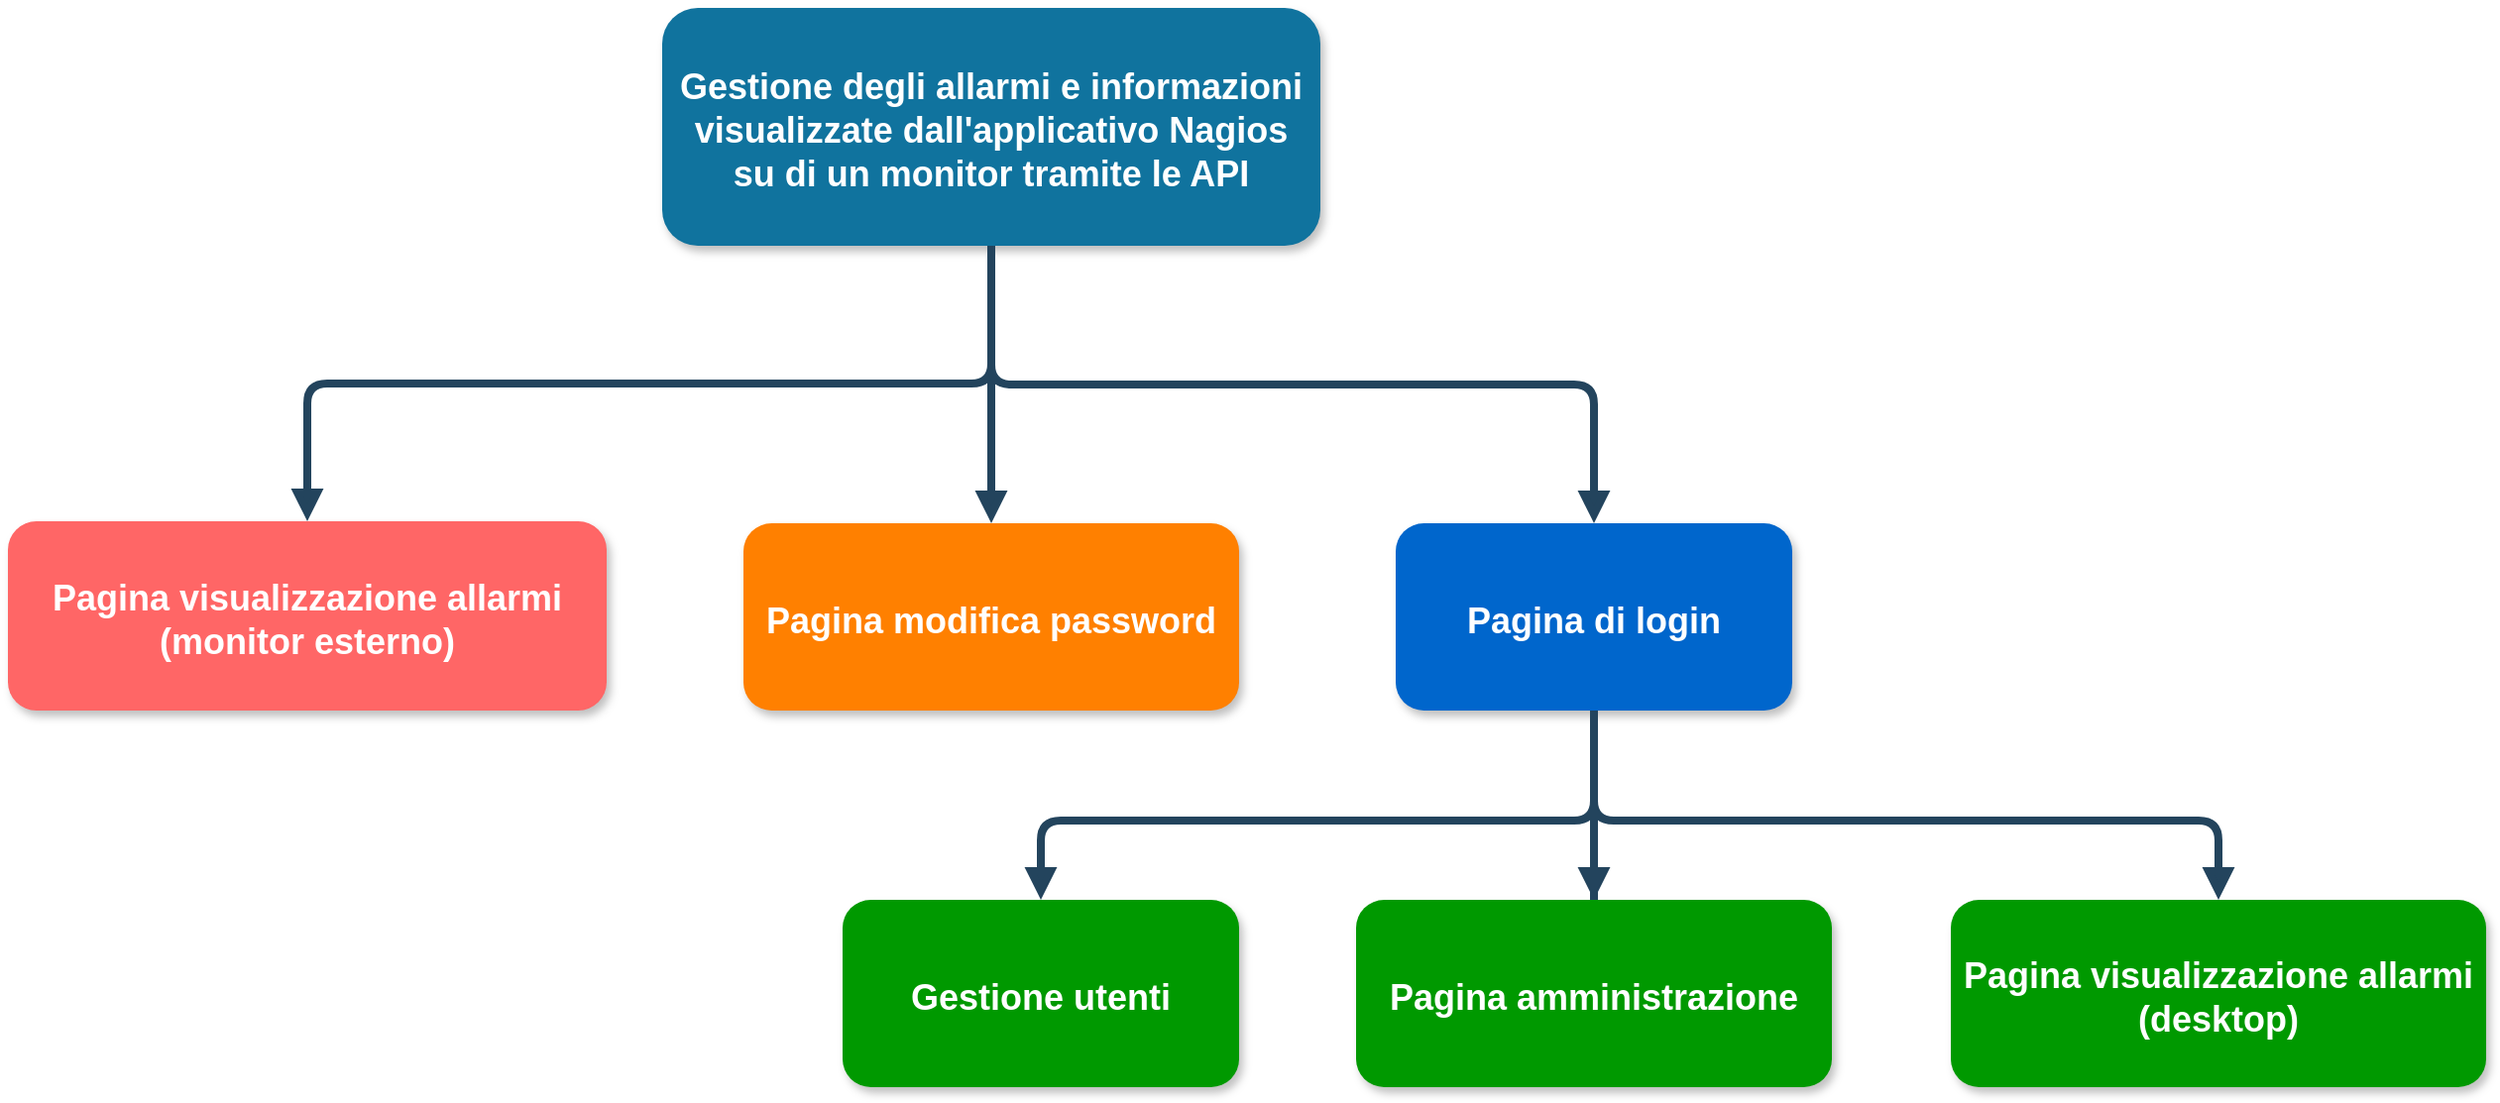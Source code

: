 <mxfile version="14.6.10" type="device"><diagram name="Page-1" id="97916047-d0de-89f5-080d-49f4d83e522f"><mxGraphModel dx="2031" dy="1089" grid="1" gridSize="10" guides="1" tooltips="1" connect="1" arrows="1" fold="1" page="1" pageScale="1.5" pageWidth="1169" pageHeight="827" background="#ffffff" math="0" shadow="0"><root><mxCell id="0"/><mxCell id="1" parent="0"/><mxCell id="3" value="Gestione degli allarmi e informazioni&#10;visualizzate dall'applicativo Nagios&#10;su di un monitor tramite le API" style="rounded=1;fillColor=#10739E;strokeColor=none;shadow=1;gradientColor=none;fontStyle=1;fontColor=#FFFFFF;fontSize=18;" parent="1" vertex="1"><mxGeometry x="630" y="80" width="332" height="120" as="geometry"/></mxCell><mxCell id="4" value="Pagina visualizzazione allarmi &#10;(monitor esterno)" style="rounded=1;strokeColor=none;shadow=1;gradientColor=none;fontStyle=1;fontColor=#FFFFFF;fontSize=18;fillColor=#FF6666;" parent="1" vertex="1"><mxGeometry x="300" y="339" width="302" height="95.5" as="geometry"/></mxCell><mxCell id="5" value="Pagina modifica password" style="rounded=1;strokeColor=none;shadow=1;gradientColor=none;fontStyle=1;fontColor=#FFFFFF;fontSize=18;fillColor=#FF8000;" parent="1" vertex="1"><mxGeometry x="671" y="340" width="250" height="94.5" as="geometry"/></mxCell><mxCell id="6" value="Pagina di login" style="rounded=1;strokeColor=none;shadow=1;gradientColor=none;fontStyle=1;fontColor=#FFFFFF;fontSize=18;fillColor=#0066CC;" parent="1" vertex="1"><mxGeometry x="1000" y="340" width="200" height="94.5" as="geometry"/></mxCell><mxCell id="30" value="" style="edgeStyle=elbowEdgeStyle;elbow=vertical;strokeWidth=4;endArrow=block;endFill=1;fontStyle=1;strokeColor=#23445D;" parent="1" source="3" target="5" edge="1"><mxGeometry x="22" y="165.5" width="100" height="100" as="geometry"><mxPoint x="22" y="265.5" as="sourcePoint"/><mxPoint x="122" y="165.5" as="targetPoint"/></mxGeometry></mxCell><mxCell id="31" value="" style="edgeStyle=elbowEdgeStyle;elbow=vertical;strokeWidth=4;endArrow=block;endFill=1;fontStyle=1;strokeColor=#23445D;" parent="1" source="3" target="4" edge="1"><mxGeometry x="22" y="165.5" width="100" height="100" as="geometry"><mxPoint x="22" y="265.5" as="sourcePoint"/><mxPoint x="122" y="165.5" as="targetPoint"/></mxGeometry></mxCell><mxCell id="32" value="" style="edgeStyle=elbowEdgeStyle;elbow=vertical;strokeWidth=4;endArrow=block;endFill=1;fontStyle=1;strokeColor=#23445D;" parent="1" source="3" target="6" edge="1"><mxGeometry x="22" y="165.5" width="100" height="100" as="geometry"><mxPoint x="22" y="265.5" as="sourcePoint"/><mxPoint x="122" y="165.5" as="targetPoint"/></mxGeometry></mxCell><mxCell id="34" value="" style="edgeStyle=elbowEdgeStyle;elbow=vertical;strokeWidth=4;endArrow=block;endFill=1;fontStyle=1;strokeColor=#23445D;exitX=0.5;exitY=1;exitDx=0;exitDy=0;entryX=0.5;entryY=0;entryDx=0;entryDy=0;" parent="1" source="6" target="1Tppol_X-rRVXTTG2Ylp-55" edge="1"><mxGeometry x="22" y="165.5" width="100" height="100" as="geometry"><mxPoint x="22" y="265.5" as="sourcePoint"/><mxPoint x="970" y="710" as="targetPoint"/><Array as="points"><mxPoint x="980" y="490"/><mxPoint x="980" y="670"/><mxPoint x="1010" y="650"/><mxPoint x="1090" y="610"/><mxPoint x="1070" y="700"/><mxPoint x="1100" y="690"/><mxPoint x="690" y="700"/><mxPoint x="552" y="555.5"/></Array></mxGeometry></mxCell><mxCell id="1Tppol_X-rRVXTTG2Ylp-55" value="Gestione utenti" style="rounded=1;strokeColor=none;shadow=1;gradientColor=none;fontStyle=1;fontColor=#FFFFFF;fontSize=18;fillColor=#009900;" vertex="1" parent="1"><mxGeometry x="721" y="530" width="200" height="94.5" as="geometry"/></mxCell><mxCell id="1Tppol_X-rRVXTTG2Ylp-57" value="Pagina visualizzazione allarmi&#10;(desktop)" style="rounded=1;strokeColor=none;shadow=1;gradientColor=none;fontStyle=1;fontColor=#FFFFFF;fontSize=18;fillColor=#009900;" vertex="1" parent="1"><mxGeometry x="1280" y="530" width="270" height="94.5" as="geometry"/></mxCell><mxCell id="1Tppol_X-rRVXTTG2Ylp-58" value="" style="edgeStyle=elbowEdgeStyle;elbow=vertical;strokeWidth=4;endArrow=block;endFill=1;fontStyle=1;strokeColor=#23445D;exitX=0.5;exitY=1;exitDx=0;exitDy=0;entryX=0.5;entryY=0;entryDx=0;entryDy=0;" edge="1" parent="1" source="6" target="1Tppol_X-rRVXTTG2Ylp-56"><mxGeometry x="466" y="545.5" width="100" height="100" as="geometry"><mxPoint x="1240" y="580" as="sourcePoint"/><mxPoint x="1240" y="835.5" as="targetPoint"/></mxGeometry></mxCell><mxCell id="1Tppol_X-rRVXTTG2Ylp-59" value="" style="edgeStyle=elbowEdgeStyle;elbow=vertical;strokeWidth=4;endArrow=block;endFill=1;fontStyle=1;strokeColor=#23445D;exitX=0.5;exitY=1;exitDx=0;exitDy=0;entryX=0.5;entryY=0;entryDx=0;entryDy=0;startArrow=none;" edge="1" parent="1" source="6" target="1Tppol_X-rRVXTTG2Ylp-57"><mxGeometry x="32" y="175.5" width="100" height="100" as="geometry"><mxPoint x="1220" y="560" as="sourcePoint"/><mxPoint x="806" y="760" as="targetPoint"/><Array as="points"><mxPoint x="1330" y="490"/><mxPoint x="1290" y="480"/><mxPoint x="1220" y="670"/><mxPoint x="1020" y="660"/><mxPoint x="1100" y="620"/><mxPoint x="1080" y="710"/><mxPoint x="1110" y="700"/><mxPoint x="700" y="710"/><mxPoint x="562" y="565.5"/></Array></mxGeometry></mxCell><mxCell id="1Tppol_X-rRVXTTG2Ylp-56" value="Pagina amministrazione" style="rounded=1;strokeColor=none;shadow=1;gradientColor=none;fontStyle=1;fontColor=#FFFFFF;fontSize=18;fillColor=#009900;" vertex="1" parent="1"><mxGeometry x="980" y="530" width="240" height="94.5" as="geometry"/></mxCell><mxCell id="1Tppol_X-rRVXTTG2Ylp-60" value="" style="edgeStyle=elbowEdgeStyle;elbow=vertical;strokeWidth=4;endArrow=none;endFill=1;fontStyle=1;strokeColor=#23445D;exitX=0.5;exitY=1;exitDx=0;exitDy=0;entryX=0.5;entryY=0;entryDx=0;entryDy=0;" edge="1" parent="1" source="6" target="1Tppol_X-rRVXTTG2Ylp-56"><mxGeometry x="32" y="175.5" width="100" height="100" as="geometry"><mxPoint x="1100" y="434.5" as="sourcePoint"/><mxPoint x="1545" y="750" as="targetPoint"/><Array as="points"/></mxGeometry></mxCell></root></mxGraphModel></diagram></mxfile>
